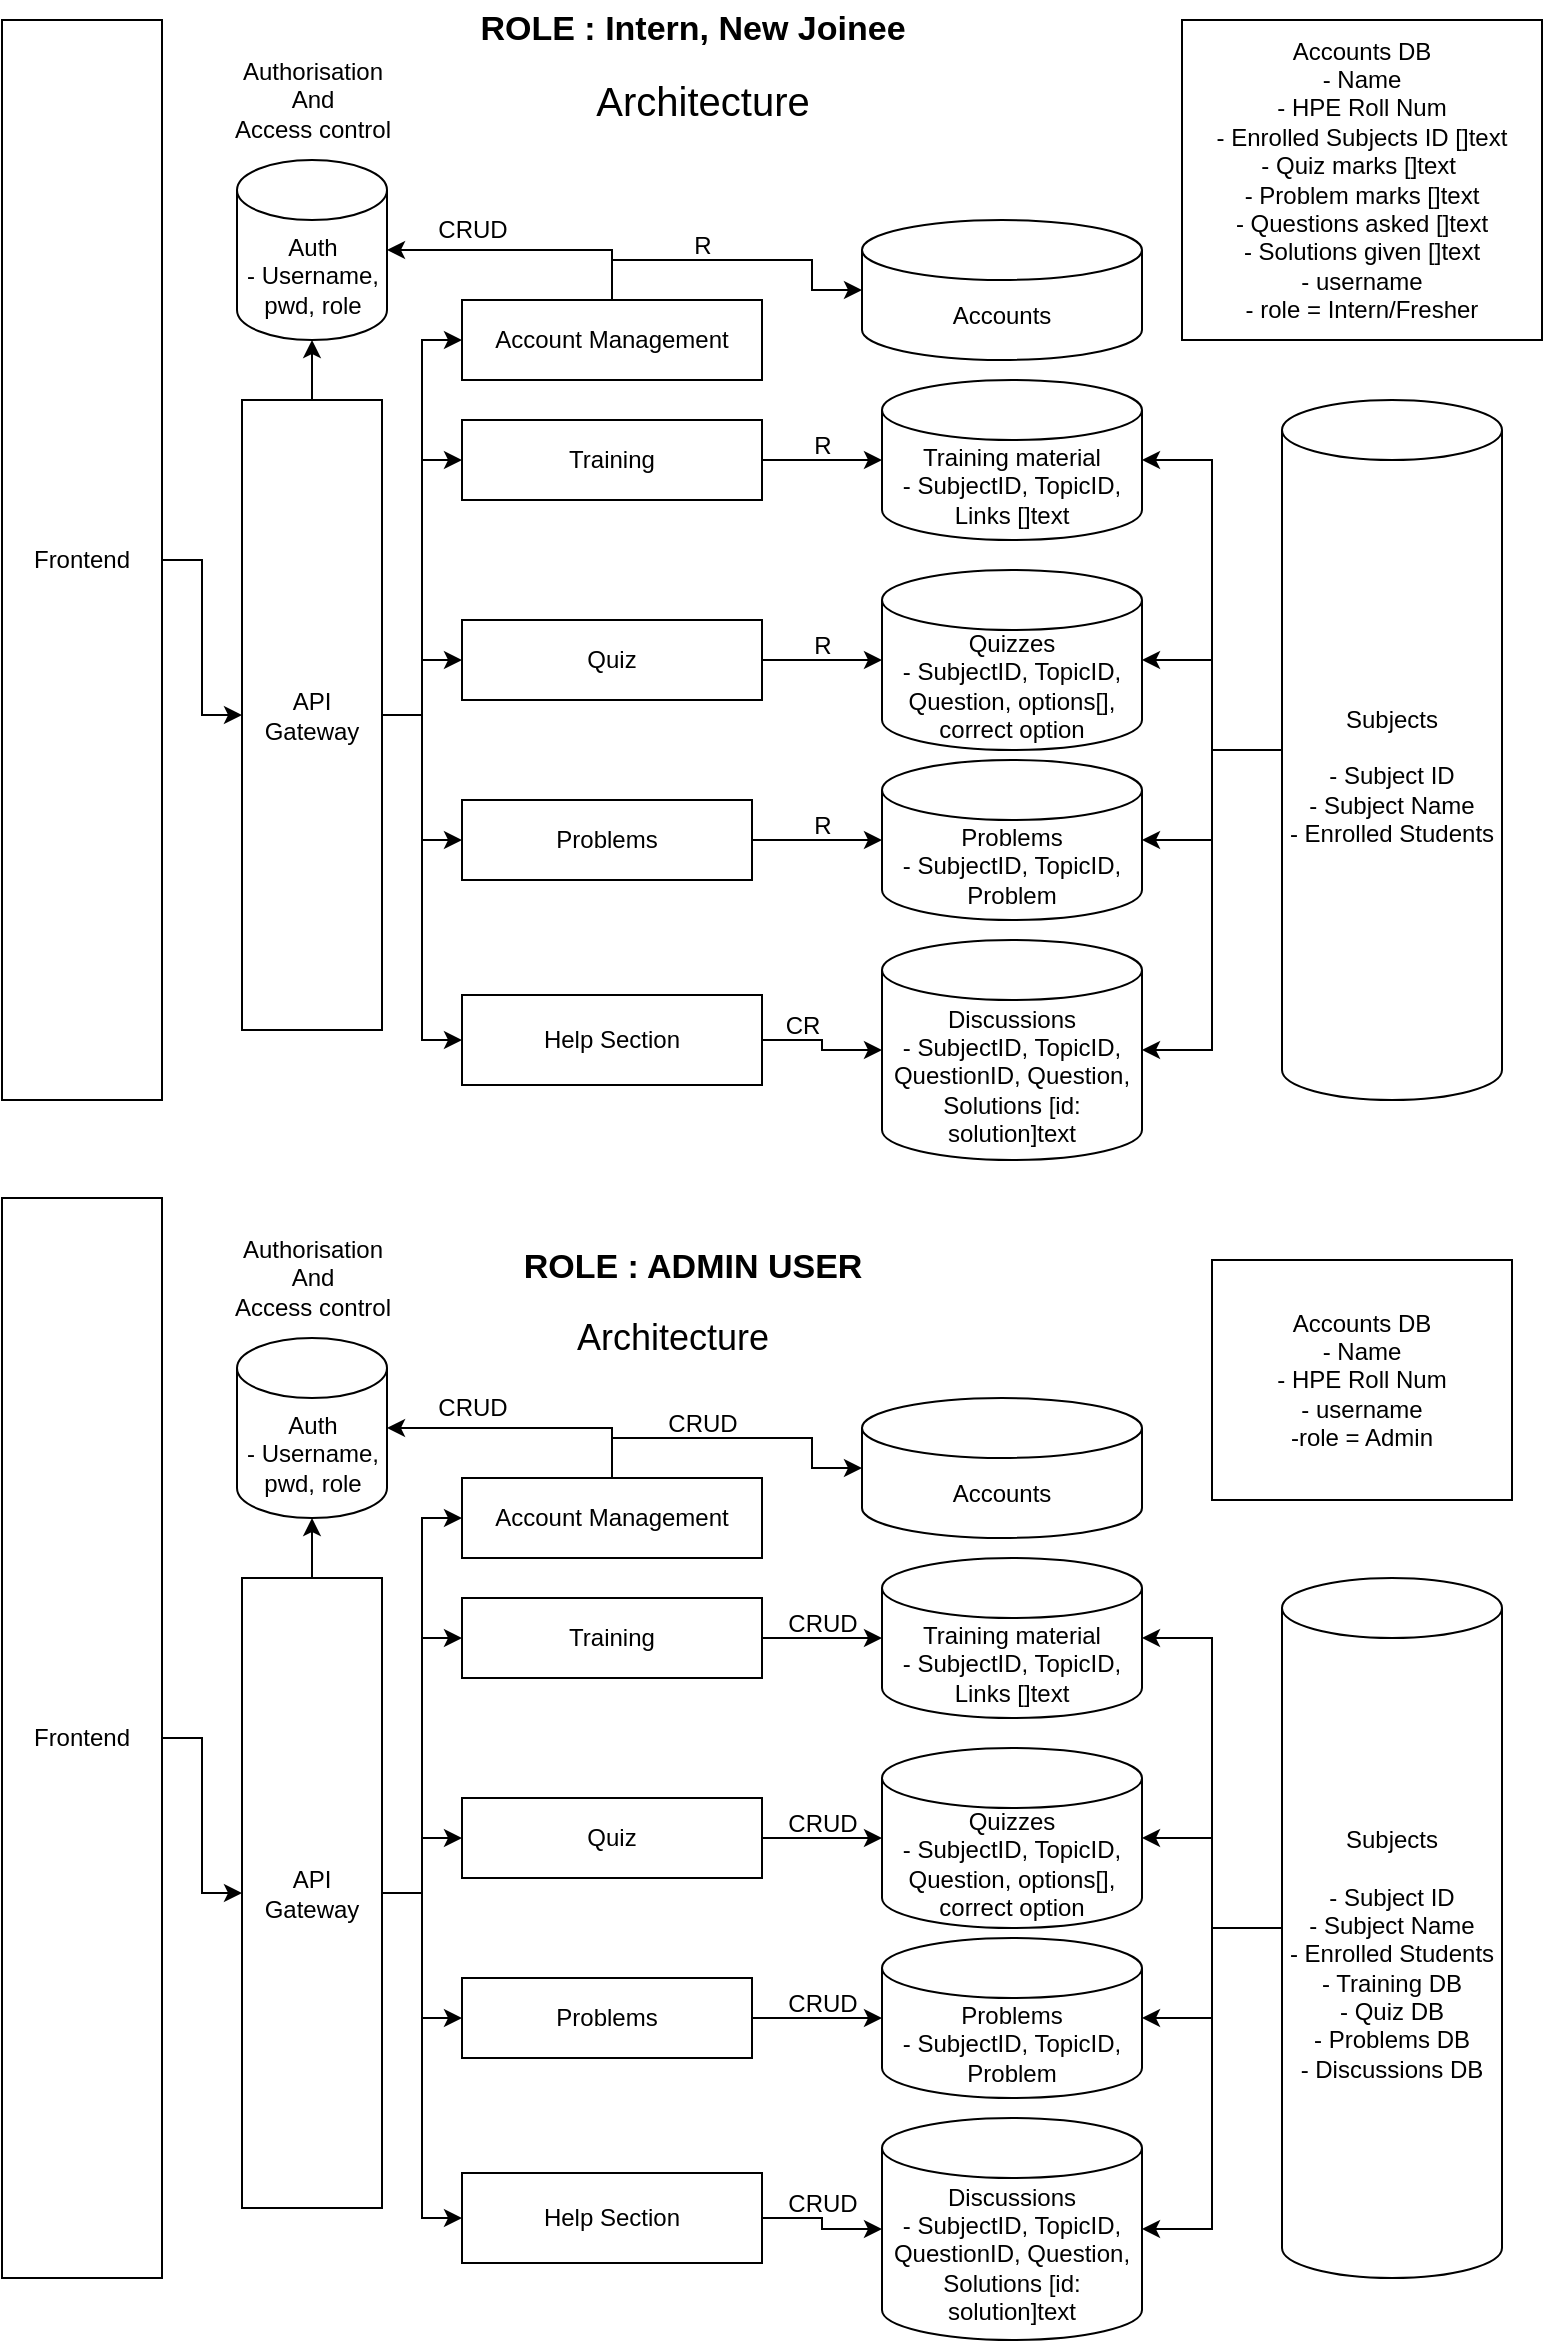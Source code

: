 <mxfile version="21.7.5" type="device" pages="5">
  <diagram name="Architecture" id="7H3xbc4HGaTJAkzIjteD">
    <mxGraphModel dx="1114" dy="708" grid="1" gridSize="10" guides="1" tooltips="1" connect="1" arrows="1" fold="1" page="1" pageScale="1" pageWidth="827" pageHeight="1169" math="0" shadow="0">
      <root>
        <mxCell id="0" />
        <mxCell id="1" parent="0" />
        <mxCell id="xrk26d0VaG-_C3U5m9UK-34" style="edgeStyle=orthogonalEdgeStyle;rounded=0;orthogonalLoop=1;jettySize=auto;html=1;entryX=0;entryY=0.5;entryDx=0;entryDy=0;" parent="1" source="xrk26d0VaG-_C3U5m9UK-1" target="xrk26d0VaG-_C3U5m9UK-2" edge="1">
          <mxGeometry relative="1" as="geometry" />
        </mxCell>
        <mxCell id="xrk26d0VaG-_C3U5m9UK-1" value="Frontend" style="rounded=0;whiteSpace=wrap;html=1;" parent="1" vertex="1">
          <mxGeometry x="60" y="20" width="80" height="540" as="geometry" />
        </mxCell>
        <mxCell id="xrk26d0VaG-_C3U5m9UK-4" value="" style="edgeStyle=orthogonalEdgeStyle;rounded=0;orthogonalLoop=1;jettySize=auto;html=1;" parent="1" source="xrk26d0VaG-_C3U5m9UK-2" target="xrk26d0VaG-_C3U5m9UK-3" edge="1">
          <mxGeometry relative="1" as="geometry" />
        </mxCell>
        <mxCell id="xrk26d0VaG-_C3U5m9UK-8" style="edgeStyle=orthogonalEdgeStyle;rounded=0;orthogonalLoop=1;jettySize=auto;html=1;entryX=0;entryY=0.5;entryDx=0;entryDy=0;" parent="1" source="xrk26d0VaG-_C3U5m9UK-2" target="xrk26d0VaG-_C3U5m9UK-7" edge="1">
          <mxGeometry relative="1" as="geometry" />
        </mxCell>
        <mxCell id="xrk26d0VaG-_C3U5m9UK-16" value="" style="edgeStyle=orthogonalEdgeStyle;rounded=0;orthogonalLoop=1;jettySize=auto;html=1;" parent="1" source="xrk26d0VaG-_C3U5m9UK-2" target="xrk26d0VaG-_C3U5m9UK-15" edge="1">
          <mxGeometry relative="1" as="geometry" />
        </mxCell>
        <mxCell id="xrk26d0VaG-_C3U5m9UK-17" style="edgeStyle=orthogonalEdgeStyle;rounded=0;orthogonalLoop=1;jettySize=auto;html=1;" parent="1" source="xrk26d0VaG-_C3U5m9UK-2" target="xrk26d0VaG-_C3U5m9UK-13" edge="1">
          <mxGeometry relative="1" as="geometry" />
        </mxCell>
        <mxCell id="xrk26d0VaG-_C3U5m9UK-18" style="edgeStyle=orthogonalEdgeStyle;rounded=0;orthogonalLoop=1;jettySize=auto;html=1;entryX=0;entryY=0.5;entryDx=0;entryDy=0;" parent="1" source="xrk26d0VaG-_C3U5m9UK-2" target="xrk26d0VaG-_C3U5m9UK-14" edge="1">
          <mxGeometry relative="1" as="geometry">
            <Array as="points">
              <mxPoint x="270" y="368" />
              <mxPoint x="270" y="430" />
            </Array>
          </mxGeometry>
        </mxCell>
        <mxCell id="xrk26d0VaG-_C3U5m9UK-19" style="edgeStyle=orthogonalEdgeStyle;rounded=0;orthogonalLoop=1;jettySize=auto;html=1;entryX=0;entryY=0.5;entryDx=0;entryDy=0;" parent="1" source="xrk26d0VaG-_C3U5m9UK-2" target="xrk26d0VaG-_C3U5m9UK-12" edge="1">
          <mxGeometry relative="1" as="geometry" />
        </mxCell>
        <mxCell id="xrk26d0VaG-_C3U5m9UK-2" value="API Gateway" style="rounded=0;whiteSpace=wrap;html=1;" parent="1" vertex="1">
          <mxGeometry x="180" y="210" width="70" height="315" as="geometry" />
        </mxCell>
        <mxCell id="xrk26d0VaG-_C3U5m9UK-3" value="Auth&lt;br&gt;- Username, pwd, role" style="shape=cylinder3;whiteSpace=wrap;html=1;boundedLbl=1;backgroundOutline=1;size=15;" parent="1" vertex="1">
          <mxGeometry x="177.5" y="90" width="75" height="90" as="geometry" />
        </mxCell>
        <mxCell id="xrk26d0VaG-_C3U5m9UK-5" value="Authorisation&lt;br&gt;And&lt;br&gt;Access control&lt;br&gt;" style="text;html=1;align=center;verticalAlign=middle;resizable=0;points=[];autosize=1;strokeColor=none;fillColor=none;" parent="1" vertex="1">
          <mxGeometry x="165" y="30" width="100" height="60" as="geometry" />
        </mxCell>
        <mxCell id="xrk26d0VaG-_C3U5m9UK-6" value="&lt;span style=&quot;font-size: 20px;&quot;&gt;Architecture&lt;/span&gt;" style="text;html=1;align=center;verticalAlign=middle;resizable=0;points=[];autosize=1;strokeColor=none;fillColor=none;" parent="1" vertex="1">
          <mxGeometry x="345" y="40" width="130" height="40" as="geometry" />
        </mxCell>
        <mxCell id="xrk26d0VaG-_C3U5m9UK-9" value="" style="edgeStyle=orthogonalEdgeStyle;rounded=0;orthogonalLoop=1;jettySize=auto;html=1;exitX=0.5;exitY=0;exitDx=0;exitDy=0;" parent="1" source="xrk26d0VaG-_C3U5m9UK-7" target="xrk26d0VaG-_C3U5m9UK-36" edge="1">
          <mxGeometry relative="1" as="geometry">
            <mxPoint x="365" y="170" as="sourcePoint" />
          </mxGeometry>
        </mxCell>
        <mxCell id="xrk26d0VaG-_C3U5m9UK-37" style="edgeStyle=orthogonalEdgeStyle;rounded=0;orthogonalLoop=1;jettySize=auto;html=1;entryX=1;entryY=0.5;entryDx=0;entryDy=0;entryPerimeter=0;" parent="1" target="xrk26d0VaG-_C3U5m9UK-3" edge="1">
          <mxGeometry relative="1" as="geometry">
            <mxPoint x="365" y="160" as="sourcePoint" />
            <Array as="points">
              <mxPoint x="365" y="135" />
            </Array>
          </mxGeometry>
        </mxCell>
        <mxCell id="xrk26d0VaG-_C3U5m9UK-7" value="Account Management" style="rounded=0;whiteSpace=wrap;html=1;" parent="1" vertex="1">
          <mxGeometry x="290" y="160" width="150" height="40" as="geometry" />
        </mxCell>
        <mxCell id="xrk26d0VaG-_C3U5m9UK-25" value="" style="edgeStyle=orthogonalEdgeStyle;rounded=0;orthogonalLoop=1;jettySize=auto;html=1;" parent="1" source="xrk26d0VaG-_C3U5m9UK-12" target="xrk26d0VaG-_C3U5m9UK-20" edge="1">
          <mxGeometry relative="1" as="geometry" />
        </mxCell>
        <mxCell id="xrk26d0VaG-_C3U5m9UK-12" value="Training" style="rounded=0;whiteSpace=wrap;html=1;" parent="1" vertex="1">
          <mxGeometry x="290" y="220" width="150" height="40" as="geometry" />
        </mxCell>
        <mxCell id="xrk26d0VaG-_C3U5m9UK-26" value="" style="edgeStyle=orthogonalEdgeStyle;rounded=0;orthogonalLoop=1;jettySize=auto;html=1;" parent="1" source="xrk26d0VaG-_C3U5m9UK-13" target="xrk26d0VaG-_C3U5m9UK-21" edge="1">
          <mxGeometry relative="1" as="geometry" />
        </mxCell>
        <mxCell id="xrk26d0VaG-_C3U5m9UK-13" value="Quiz" style="rounded=0;whiteSpace=wrap;html=1;" parent="1" vertex="1">
          <mxGeometry x="290" y="320" width="150" height="40" as="geometry" />
        </mxCell>
        <mxCell id="xrk26d0VaG-_C3U5m9UK-27" value="" style="edgeStyle=orthogonalEdgeStyle;rounded=0;orthogonalLoop=1;jettySize=auto;html=1;" parent="1" source="xrk26d0VaG-_C3U5m9UK-14" target="xrk26d0VaG-_C3U5m9UK-22" edge="1">
          <mxGeometry relative="1" as="geometry" />
        </mxCell>
        <mxCell id="xrk26d0VaG-_C3U5m9UK-14" value="Problems" style="rounded=0;whiteSpace=wrap;html=1;" parent="1" vertex="1">
          <mxGeometry x="290" y="410" width="145" height="40" as="geometry" />
        </mxCell>
        <mxCell id="xrk26d0VaG-_C3U5m9UK-28" value="" style="edgeStyle=orthogonalEdgeStyle;rounded=0;orthogonalLoop=1;jettySize=auto;html=1;" parent="1" source="xrk26d0VaG-_C3U5m9UK-15" target="xrk26d0VaG-_C3U5m9UK-23" edge="1">
          <mxGeometry relative="1" as="geometry" />
        </mxCell>
        <mxCell id="xrk26d0VaG-_C3U5m9UK-15" value="Help Section" style="rounded=0;whiteSpace=wrap;html=1;" parent="1" vertex="1">
          <mxGeometry x="290" y="507.5" width="150" height="45" as="geometry" />
        </mxCell>
        <mxCell id="xrk26d0VaG-_C3U5m9UK-20" value="Training material&lt;br&gt;- SubjectID, TopicID, Links []text" style="shape=cylinder3;whiteSpace=wrap;html=1;boundedLbl=1;backgroundOutline=1;size=15;" parent="1" vertex="1">
          <mxGeometry x="500" y="200" width="130" height="80" as="geometry" />
        </mxCell>
        <mxCell id="xrk26d0VaG-_C3U5m9UK-21" value="Quizzes&lt;br&gt;- SubjectID, TopicID, Question, options[], correct option" style="shape=cylinder3;whiteSpace=wrap;html=1;boundedLbl=1;backgroundOutline=1;size=15;" parent="1" vertex="1">
          <mxGeometry x="500" y="295" width="130" height="90" as="geometry" />
        </mxCell>
        <mxCell id="xrk26d0VaG-_C3U5m9UK-22" value="Problems&lt;br&gt;- SubjectID, TopicID, Problem" style="shape=cylinder3;whiteSpace=wrap;html=1;boundedLbl=1;backgroundOutline=1;size=15;" parent="1" vertex="1">
          <mxGeometry x="500" y="390" width="130" height="80" as="geometry" />
        </mxCell>
        <mxCell id="xrk26d0VaG-_C3U5m9UK-23" value="Discussions&lt;br&gt;- SubjectID, TopicID, QuestionID, Question, Solutions [id: solution]text" style="shape=cylinder3;whiteSpace=wrap;html=1;boundedLbl=1;backgroundOutline=1;size=15;" parent="1" vertex="1">
          <mxGeometry x="500" y="480" width="130" height="110" as="geometry" />
        </mxCell>
        <mxCell id="xrk26d0VaG-_C3U5m9UK-30" value="" style="edgeStyle=orthogonalEdgeStyle;rounded=0;orthogonalLoop=1;jettySize=auto;html=1;" parent="1" source="xrk26d0VaG-_C3U5m9UK-24" target="xrk26d0VaG-_C3U5m9UK-22" edge="1">
          <mxGeometry relative="1" as="geometry" />
        </mxCell>
        <mxCell id="xrk26d0VaG-_C3U5m9UK-31" style="edgeStyle=orthogonalEdgeStyle;rounded=0;orthogonalLoop=1;jettySize=auto;html=1;" parent="1" source="xrk26d0VaG-_C3U5m9UK-24" target="xrk26d0VaG-_C3U5m9UK-21" edge="1">
          <mxGeometry relative="1" as="geometry" />
        </mxCell>
        <mxCell id="xrk26d0VaG-_C3U5m9UK-32" style="edgeStyle=orthogonalEdgeStyle;rounded=0;orthogonalLoop=1;jettySize=auto;html=1;entryX=1;entryY=0.5;entryDx=0;entryDy=0;entryPerimeter=0;" parent="1" source="xrk26d0VaG-_C3U5m9UK-24" target="xrk26d0VaG-_C3U5m9UK-20" edge="1">
          <mxGeometry relative="1" as="geometry" />
        </mxCell>
        <mxCell id="xrk26d0VaG-_C3U5m9UK-33" style="edgeStyle=orthogonalEdgeStyle;rounded=0;orthogonalLoop=1;jettySize=auto;html=1;" parent="1" source="xrk26d0VaG-_C3U5m9UK-24" target="xrk26d0VaG-_C3U5m9UK-23" edge="1">
          <mxGeometry relative="1" as="geometry" />
        </mxCell>
        <mxCell id="xrk26d0VaG-_C3U5m9UK-24" value="Subjects&lt;br&gt;&lt;br&gt;- Subject ID&lt;br&gt;- Subject Name&lt;br&gt;- Enrolled Students" style="shape=cylinder3;whiteSpace=wrap;html=1;boundedLbl=1;backgroundOutline=1;size=15;" parent="1" vertex="1">
          <mxGeometry x="700" y="210" width="110" height="350" as="geometry" />
        </mxCell>
        <mxCell id="xrk26d0VaG-_C3U5m9UK-35" value="Accounts DB&lt;br&gt;- Name&lt;br&gt;- HPE Roll Num&lt;br&gt;- Enrolled Subjects ID []text&lt;br&gt;- Quiz marks []text&amp;nbsp;&lt;br&gt;- Problem marks []text&lt;br&gt;- Questions asked []text&lt;br&gt;- Solutions given []text&lt;br&gt;-&amp;nbsp;username&lt;br&gt;- role = Intern/Fresher" style="rounded=0;whiteSpace=wrap;html=1;" parent="1" vertex="1">
          <mxGeometry x="650" y="20" width="180" height="160" as="geometry" />
        </mxCell>
        <mxCell id="xrk26d0VaG-_C3U5m9UK-36" value="Accounts" style="shape=cylinder3;whiteSpace=wrap;html=1;boundedLbl=1;backgroundOutline=1;size=15;" parent="1" vertex="1">
          <mxGeometry x="490" y="120" width="140" height="70" as="geometry" />
        </mxCell>
        <mxCell id="xrk26d0VaG-_C3U5m9UK-38" value="CRUD" style="text;html=1;align=center;verticalAlign=middle;resizable=0;points=[];autosize=1;strokeColor=none;fillColor=none;" parent="1" vertex="1">
          <mxGeometry x="265" y="110" width="60" height="30" as="geometry" />
        </mxCell>
        <mxCell id="xrk26d0VaG-_C3U5m9UK-39" value="R" style="text;html=1;align=center;verticalAlign=middle;resizable=0;points=[];autosize=1;strokeColor=none;fillColor=none;" parent="1" vertex="1">
          <mxGeometry x="395" y="118" width="30" height="30" as="geometry" />
        </mxCell>
        <mxCell id="xrk26d0VaG-_C3U5m9UK-40" value="R" style="text;html=1;align=center;verticalAlign=middle;resizable=0;points=[];autosize=1;strokeColor=none;fillColor=none;" parent="1" vertex="1">
          <mxGeometry x="455" y="218" width="30" height="30" as="geometry" />
        </mxCell>
        <mxCell id="xrk26d0VaG-_C3U5m9UK-41" value="R" style="text;html=1;align=center;verticalAlign=middle;resizable=0;points=[];autosize=1;strokeColor=none;fillColor=none;" parent="1" vertex="1">
          <mxGeometry x="455" y="318" width="30" height="30" as="geometry" />
        </mxCell>
        <mxCell id="xrk26d0VaG-_C3U5m9UK-42" value="R" style="text;html=1;align=center;verticalAlign=middle;resizable=0;points=[];autosize=1;strokeColor=none;fillColor=none;" parent="1" vertex="1">
          <mxGeometry x="455" y="408" width="30" height="30" as="geometry" />
        </mxCell>
        <mxCell id="xrk26d0VaG-_C3U5m9UK-43" value="CR" style="text;html=1;align=center;verticalAlign=middle;resizable=0;points=[];autosize=1;strokeColor=none;fillColor=none;" parent="1" vertex="1">
          <mxGeometry x="440" y="507.5" width="40" height="30" as="geometry" />
        </mxCell>
        <mxCell id="xrk26d0VaG-_C3U5m9UK-164" style="edgeStyle=orthogonalEdgeStyle;rounded=0;orthogonalLoop=1;jettySize=auto;html=1;entryX=0;entryY=0.5;entryDx=0;entryDy=0;" parent="1" source="xrk26d0VaG-_C3U5m9UK-165" target="xrk26d0VaG-_C3U5m9UK-172" edge="1">
          <mxGeometry relative="1" as="geometry" />
        </mxCell>
        <mxCell id="xrk26d0VaG-_C3U5m9UK-165" value="Frontend" style="rounded=0;whiteSpace=wrap;html=1;" parent="1" vertex="1">
          <mxGeometry x="60" y="609" width="80" height="540" as="geometry" />
        </mxCell>
        <mxCell id="xrk26d0VaG-_C3U5m9UK-166" value="" style="edgeStyle=orthogonalEdgeStyle;rounded=0;orthogonalLoop=1;jettySize=auto;html=1;" parent="1" source="xrk26d0VaG-_C3U5m9UK-172" target="xrk26d0VaG-_C3U5m9UK-173" edge="1">
          <mxGeometry relative="1" as="geometry" />
        </mxCell>
        <mxCell id="xrk26d0VaG-_C3U5m9UK-167" style="edgeStyle=orthogonalEdgeStyle;rounded=0;orthogonalLoop=1;jettySize=auto;html=1;entryX=0;entryY=0.5;entryDx=0;entryDy=0;" parent="1" source="xrk26d0VaG-_C3U5m9UK-172" target="xrk26d0VaG-_C3U5m9UK-178" edge="1">
          <mxGeometry relative="1" as="geometry" />
        </mxCell>
        <mxCell id="xrk26d0VaG-_C3U5m9UK-168" value="" style="edgeStyle=orthogonalEdgeStyle;rounded=0;orthogonalLoop=1;jettySize=auto;html=1;" parent="1" source="xrk26d0VaG-_C3U5m9UK-172" target="xrk26d0VaG-_C3U5m9UK-186" edge="1">
          <mxGeometry relative="1" as="geometry" />
        </mxCell>
        <mxCell id="xrk26d0VaG-_C3U5m9UK-169" style="edgeStyle=orthogonalEdgeStyle;rounded=0;orthogonalLoop=1;jettySize=auto;html=1;" parent="1" source="xrk26d0VaG-_C3U5m9UK-172" target="xrk26d0VaG-_C3U5m9UK-182" edge="1">
          <mxGeometry relative="1" as="geometry" />
        </mxCell>
        <mxCell id="xrk26d0VaG-_C3U5m9UK-170" style="edgeStyle=orthogonalEdgeStyle;rounded=0;orthogonalLoop=1;jettySize=auto;html=1;entryX=0;entryY=0.5;entryDx=0;entryDy=0;" parent="1" source="xrk26d0VaG-_C3U5m9UK-172" target="xrk26d0VaG-_C3U5m9UK-184" edge="1">
          <mxGeometry relative="1" as="geometry">
            <Array as="points">
              <mxPoint x="270" y="957" />
              <mxPoint x="270" y="1019" />
            </Array>
          </mxGeometry>
        </mxCell>
        <mxCell id="xrk26d0VaG-_C3U5m9UK-171" style="edgeStyle=orthogonalEdgeStyle;rounded=0;orthogonalLoop=1;jettySize=auto;html=1;entryX=0;entryY=0.5;entryDx=0;entryDy=0;" parent="1" source="xrk26d0VaG-_C3U5m9UK-172" target="xrk26d0VaG-_C3U5m9UK-180" edge="1">
          <mxGeometry relative="1" as="geometry" />
        </mxCell>
        <mxCell id="xrk26d0VaG-_C3U5m9UK-172" value="API Gateway" style="rounded=0;whiteSpace=wrap;html=1;" parent="1" vertex="1">
          <mxGeometry x="180" y="799" width="70" height="315" as="geometry" />
        </mxCell>
        <mxCell id="xrk26d0VaG-_C3U5m9UK-173" value="Auth&lt;br&gt;- Username, pwd, role" style="shape=cylinder3;whiteSpace=wrap;html=1;boundedLbl=1;backgroundOutline=1;size=15;" parent="1" vertex="1">
          <mxGeometry x="177.5" y="679" width="75" height="90" as="geometry" />
        </mxCell>
        <mxCell id="xrk26d0VaG-_C3U5m9UK-174" value="Authorisation&lt;br&gt;And&lt;br&gt;Access control&lt;br&gt;" style="text;html=1;align=center;verticalAlign=middle;resizable=0;points=[];autosize=1;strokeColor=none;fillColor=none;" parent="1" vertex="1">
          <mxGeometry x="165" y="619" width="100" height="60" as="geometry" />
        </mxCell>
        <mxCell id="xrk26d0VaG-_C3U5m9UK-175" value="&lt;font style=&quot;font-size: 18px;&quot;&gt;Architecture&lt;/font&gt;" style="text;html=1;align=center;verticalAlign=middle;resizable=0;points=[];autosize=1;strokeColor=none;fillColor=none;" parent="1" vertex="1">
          <mxGeometry x="335" y="659" width="120" height="40" as="geometry" />
        </mxCell>
        <mxCell id="xrk26d0VaG-_C3U5m9UK-176" value="" style="edgeStyle=orthogonalEdgeStyle;rounded=0;orthogonalLoop=1;jettySize=auto;html=1;exitX=0.5;exitY=0;exitDx=0;exitDy=0;" parent="1" source="xrk26d0VaG-_C3U5m9UK-178" target="xrk26d0VaG-_C3U5m9UK-197" edge="1">
          <mxGeometry relative="1" as="geometry">
            <mxPoint x="365" y="759" as="sourcePoint" />
          </mxGeometry>
        </mxCell>
        <mxCell id="xrk26d0VaG-_C3U5m9UK-177" style="edgeStyle=orthogonalEdgeStyle;rounded=0;orthogonalLoop=1;jettySize=auto;html=1;entryX=1;entryY=0.5;entryDx=0;entryDy=0;entryPerimeter=0;" parent="1" target="xrk26d0VaG-_C3U5m9UK-173" edge="1">
          <mxGeometry relative="1" as="geometry">
            <mxPoint x="365" y="749" as="sourcePoint" />
            <Array as="points">
              <mxPoint x="365" y="724" />
            </Array>
          </mxGeometry>
        </mxCell>
        <mxCell id="xrk26d0VaG-_C3U5m9UK-178" value="Account Management" style="rounded=0;whiteSpace=wrap;html=1;" parent="1" vertex="1">
          <mxGeometry x="290" y="749" width="150" height="40" as="geometry" />
        </mxCell>
        <mxCell id="xrk26d0VaG-_C3U5m9UK-179" value="" style="edgeStyle=orthogonalEdgeStyle;rounded=0;orthogonalLoop=1;jettySize=auto;html=1;" parent="1" source="xrk26d0VaG-_C3U5m9UK-180" target="xrk26d0VaG-_C3U5m9UK-187" edge="1">
          <mxGeometry relative="1" as="geometry" />
        </mxCell>
        <mxCell id="xrk26d0VaG-_C3U5m9UK-180" value="Training" style="rounded=0;whiteSpace=wrap;html=1;" parent="1" vertex="1">
          <mxGeometry x="290" y="809" width="150" height="40" as="geometry" />
        </mxCell>
        <mxCell id="xrk26d0VaG-_C3U5m9UK-181" value="" style="edgeStyle=orthogonalEdgeStyle;rounded=0;orthogonalLoop=1;jettySize=auto;html=1;" parent="1" source="xrk26d0VaG-_C3U5m9UK-182" target="xrk26d0VaG-_C3U5m9UK-188" edge="1">
          <mxGeometry relative="1" as="geometry" />
        </mxCell>
        <mxCell id="xrk26d0VaG-_C3U5m9UK-182" value="Quiz" style="rounded=0;whiteSpace=wrap;html=1;" parent="1" vertex="1">
          <mxGeometry x="290" y="909" width="150" height="40" as="geometry" />
        </mxCell>
        <mxCell id="xrk26d0VaG-_C3U5m9UK-183" value="" style="edgeStyle=orthogonalEdgeStyle;rounded=0;orthogonalLoop=1;jettySize=auto;html=1;" parent="1" source="xrk26d0VaG-_C3U5m9UK-184" target="xrk26d0VaG-_C3U5m9UK-189" edge="1">
          <mxGeometry relative="1" as="geometry" />
        </mxCell>
        <mxCell id="xrk26d0VaG-_C3U5m9UK-184" value="Problems" style="rounded=0;whiteSpace=wrap;html=1;" parent="1" vertex="1">
          <mxGeometry x="290" y="999" width="145" height="40" as="geometry" />
        </mxCell>
        <mxCell id="xrk26d0VaG-_C3U5m9UK-185" value="" style="edgeStyle=orthogonalEdgeStyle;rounded=0;orthogonalLoop=1;jettySize=auto;html=1;" parent="1" source="xrk26d0VaG-_C3U5m9UK-186" target="xrk26d0VaG-_C3U5m9UK-190" edge="1">
          <mxGeometry relative="1" as="geometry" />
        </mxCell>
        <mxCell id="xrk26d0VaG-_C3U5m9UK-186" value="Help Section" style="rounded=0;whiteSpace=wrap;html=1;" parent="1" vertex="1">
          <mxGeometry x="290" y="1096.5" width="150" height="45" as="geometry" />
        </mxCell>
        <mxCell id="xrk26d0VaG-_C3U5m9UK-187" value="Training material&lt;br&gt;- SubjectID, TopicID, Links []text" style="shape=cylinder3;whiteSpace=wrap;html=1;boundedLbl=1;backgroundOutline=1;size=15;" parent="1" vertex="1">
          <mxGeometry x="500" y="789" width="130" height="80" as="geometry" />
        </mxCell>
        <mxCell id="xrk26d0VaG-_C3U5m9UK-188" value="Quizzes&lt;br&gt;- SubjectID, TopicID, Question, options[], correct option" style="shape=cylinder3;whiteSpace=wrap;html=1;boundedLbl=1;backgroundOutline=1;size=15;" parent="1" vertex="1">
          <mxGeometry x="500" y="884" width="130" height="90" as="geometry" />
        </mxCell>
        <mxCell id="xrk26d0VaG-_C3U5m9UK-189" value="Problems&lt;br&gt;- SubjectID, TopicID, Problem" style="shape=cylinder3;whiteSpace=wrap;html=1;boundedLbl=1;backgroundOutline=1;size=15;" parent="1" vertex="1">
          <mxGeometry x="500" y="979" width="130" height="80" as="geometry" />
        </mxCell>
        <mxCell id="xrk26d0VaG-_C3U5m9UK-190" value="Discussions&lt;br style=&quot;border-color: var(--border-color);&quot;&gt;- SubjectID, TopicID, QuestionID, Question, Solutions [id: solution]text" style="shape=cylinder3;whiteSpace=wrap;html=1;boundedLbl=1;backgroundOutline=1;size=15;" parent="1" vertex="1">
          <mxGeometry x="500" y="1069" width="130" height="111" as="geometry" />
        </mxCell>
        <mxCell id="xrk26d0VaG-_C3U5m9UK-191" value="" style="edgeStyle=orthogonalEdgeStyle;rounded=0;orthogonalLoop=1;jettySize=auto;html=1;" parent="1" source="xrk26d0VaG-_C3U5m9UK-195" target="xrk26d0VaG-_C3U5m9UK-189" edge="1">
          <mxGeometry relative="1" as="geometry" />
        </mxCell>
        <mxCell id="xrk26d0VaG-_C3U5m9UK-192" style="edgeStyle=orthogonalEdgeStyle;rounded=0;orthogonalLoop=1;jettySize=auto;html=1;" parent="1" source="xrk26d0VaG-_C3U5m9UK-195" target="xrk26d0VaG-_C3U5m9UK-188" edge="1">
          <mxGeometry relative="1" as="geometry" />
        </mxCell>
        <mxCell id="xrk26d0VaG-_C3U5m9UK-193" style="edgeStyle=orthogonalEdgeStyle;rounded=0;orthogonalLoop=1;jettySize=auto;html=1;entryX=1;entryY=0.5;entryDx=0;entryDy=0;entryPerimeter=0;" parent="1" source="xrk26d0VaG-_C3U5m9UK-195" target="xrk26d0VaG-_C3U5m9UK-187" edge="1">
          <mxGeometry relative="1" as="geometry" />
        </mxCell>
        <mxCell id="xrk26d0VaG-_C3U5m9UK-194" style="edgeStyle=orthogonalEdgeStyle;rounded=0;orthogonalLoop=1;jettySize=auto;html=1;" parent="1" source="xrk26d0VaG-_C3U5m9UK-195" target="xrk26d0VaG-_C3U5m9UK-190" edge="1">
          <mxGeometry relative="1" as="geometry" />
        </mxCell>
        <mxCell id="xrk26d0VaG-_C3U5m9UK-195" value="Subjects&lt;br&gt;&lt;br&gt;- Subject ID&lt;br&gt;- Subject Name&lt;br&gt;- Enrolled Students&lt;br&gt;- Training DB&lt;br&gt;- Quiz DB&lt;br&gt;- Problems DB&lt;br&gt;- Discussions DB&lt;br&gt;" style="shape=cylinder3;whiteSpace=wrap;html=1;boundedLbl=1;backgroundOutline=1;size=15;" parent="1" vertex="1">
          <mxGeometry x="700" y="799" width="110" height="350" as="geometry" />
        </mxCell>
        <mxCell id="xrk26d0VaG-_C3U5m9UK-196" value="Accounts DB&lt;br&gt;- Name&lt;br&gt;- HPE Roll Num&lt;br&gt;- username&lt;br&gt;-role = Admin" style="rounded=0;whiteSpace=wrap;html=1;" parent="1" vertex="1">
          <mxGeometry x="665" y="640" width="150" height="120" as="geometry" />
        </mxCell>
        <mxCell id="xrk26d0VaG-_C3U5m9UK-197" value="Accounts" style="shape=cylinder3;whiteSpace=wrap;html=1;boundedLbl=1;backgroundOutline=1;size=15;" parent="1" vertex="1">
          <mxGeometry x="490" y="709" width="140" height="70" as="geometry" />
        </mxCell>
        <mxCell id="xrk26d0VaG-_C3U5m9UK-198" value="CRUD" style="text;html=1;align=center;verticalAlign=middle;resizable=0;points=[];autosize=1;strokeColor=none;fillColor=none;" parent="1" vertex="1">
          <mxGeometry x="265" y="699" width="60" height="30" as="geometry" />
        </mxCell>
        <mxCell id="xrk26d0VaG-_C3U5m9UK-199" value="CRUD" style="text;html=1;align=center;verticalAlign=middle;resizable=0;points=[];autosize=1;strokeColor=none;fillColor=none;" parent="1" vertex="1">
          <mxGeometry x="380" y="707" width="60" height="30" as="geometry" />
        </mxCell>
        <mxCell id="xrk26d0VaG-_C3U5m9UK-200" value="CRUD" style="text;html=1;align=center;verticalAlign=middle;resizable=0;points=[];autosize=1;strokeColor=none;fillColor=none;" parent="1" vertex="1">
          <mxGeometry x="440" y="807" width="60" height="30" as="geometry" />
        </mxCell>
        <mxCell id="xrk26d0VaG-_C3U5m9UK-201" value="CRUD" style="text;html=1;align=center;verticalAlign=middle;resizable=0;points=[];autosize=1;strokeColor=none;fillColor=none;" parent="1" vertex="1">
          <mxGeometry x="440" y="907" width="60" height="30" as="geometry" />
        </mxCell>
        <mxCell id="xrk26d0VaG-_C3U5m9UK-202" value="CRUD" style="text;html=1;align=center;verticalAlign=middle;resizable=0;points=[];autosize=1;strokeColor=none;fillColor=none;" parent="1" vertex="1">
          <mxGeometry x="440" y="997" width="60" height="30" as="geometry" />
        </mxCell>
        <mxCell id="xrk26d0VaG-_C3U5m9UK-203" value="CRUD" style="text;html=1;align=center;verticalAlign=middle;resizable=0;points=[];autosize=1;strokeColor=none;fillColor=none;" parent="1" vertex="1">
          <mxGeometry x="440" y="1096.5" width="60" height="30" as="geometry" />
        </mxCell>
        <mxCell id="xrk26d0VaG-_C3U5m9UK-205" value="&lt;font size=&quot;1&quot; style=&quot;&quot;&gt;&lt;b style=&quot;font-size: 17px;&quot;&gt;ROLE : ADMIN USER&lt;/b&gt;&lt;/font&gt;" style="text;html=1;align=center;verticalAlign=middle;resizable=0;points=[];autosize=1;strokeColor=none;fillColor=none;" parent="1" vertex="1">
          <mxGeometry x="310" y="629" width="190" height="30" as="geometry" />
        </mxCell>
        <mxCell id="xrk26d0VaG-_C3U5m9UK-206" value="&lt;font size=&quot;1&quot; style=&quot;&quot;&gt;&lt;b style=&quot;font-size: 17px;&quot;&gt;ROLE : Intern, New Joinee&lt;/b&gt;&lt;/font&gt;" style="text;html=1;align=center;verticalAlign=middle;resizable=0;points=[];autosize=1;strokeColor=none;fillColor=none;" parent="1" vertex="1">
          <mxGeometry x="285" y="10" width="240" height="30" as="geometry" />
        </mxCell>
      </root>
    </mxGraphModel>
  </diagram>
  <diagram id="H0vNO0Xm1MFfw7nKF-4G" name="Features- ADMIN">
    <mxGraphModel dx="1794" dy="682" grid="1" gridSize="10" guides="1" tooltips="1" connect="1" arrows="1" fold="1" page="1" pageScale="1" pageWidth="827" pageHeight="1169" math="0" shadow="0">
      <root>
        <mxCell id="0" />
        <mxCell id="1" parent="0" />
        <mxCell id="s9W0gLEdHIQ2nLfZW6rl-1" value="&lt;font style=&quot;font-size: 21px;&quot;&gt;Features&lt;/font&gt;" style="text;html=1;align=center;verticalAlign=middle;resizable=0;points=[];autosize=1;strokeColor=none;fillColor=none;" vertex="1" parent="1">
          <mxGeometry x="10" y="10" width="110" height="40" as="geometry" />
        </mxCell>
        <mxCell id="4vmVOD2OJyT3nnwBXF1p-8" value="" style="edgeStyle=orthogonalEdgeStyle;rounded=0;orthogonalLoop=1;jettySize=auto;html=1;" edge="1" parent="1" source="4vmVOD2OJyT3nnwBXF1p-1" target="4vmVOD2OJyT3nnwBXF1p-7">
          <mxGeometry relative="1" as="geometry" />
        </mxCell>
        <mxCell id="4vmVOD2OJyT3nnwBXF1p-1" value="Account Management" style="rounded=0;whiteSpace=wrap;html=1;" vertex="1" parent="1">
          <mxGeometry x="50" y="80" width="150" height="40" as="geometry" />
        </mxCell>
        <mxCell id="4vmVOD2OJyT3nnwBXF1p-11" value="" style="edgeStyle=orthogonalEdgeStyle;rounded=0;orthogonalLoop=1;jettySize=auto;html=1;entryX=0;entryY=0.5;entryDx=0;entryDy=0;" edge="1" parent="1" source="4vmVOD2OJyT3nnwBXF1p-2" target="4vmVOD2OJyT3nnwBXF1p-17">
          <mxGeometry relative="1" as="geometry">
            <mxPoint x="281.0" y="310" as="targetPoint" />
          </mxGeometry>
        </mxCell>
        <mxCell id="4vmVOD2OJyT3nnwBXF1p-2" value="Training" style="rounded=0;whiteSpace=wrap;html=1;" vertex="1" parent="1">
          <mxGeometry x="50" y="290" width="150" height="40" as="geometry" />
        </mxCell>
        <mxCell id="4vmVOD2OJyT3nnwBXF1p-20" style="edgeStyle=orthogonalEdgeStyle;rounded=0;orthogonalLoop=1;jettySize=auto;html=1;entryX=0;entryY=0.5;entryDx=0;entryDy=0;" edge="1" parent="1" source="4vmVOD2OJyT3nnwBXF1p-3" target="4vmVOD2OJyT3nnwBXF1p-19">
          <mxGeometry relative="1" as="geometry" />
        </mxCell>
        <mxCell id="4vmVOD2OJyT3nnwBXF1p-3" value="Quiz" style="rounded=0;whiteSpace=wrap;html=1;" vertex="1" parent="1">
          <mxGeometry x="50" y="370" width="150" height="40" as="geometry" />
        </mxCell>
        <mxCell id="D_ILknujbDT6nIb29Yg6-2" value="" style="edgeStyle=orthogonalEdgeStyle;rounded=0;orthogonalLoop=1;jettySize=auto;html=1;" edge="1" parent="1" source="4vmVOD2OJyT3nnwBXF1p-4" target="D_ILknujbDT6nIb29Yg6-1">
          <mxGeometry relative="1" as="geometry" />
        </mxCell>
        <mxCell id="4vmVOD2OJyT3nnwBXF1p-4" value="Problems" style="rounded=0;whiteSpace=wrap;html=1;" vertex="1" parent="1">
          <mxGeometry x="50" y="460" width="145" height="40" as="geometry" />
        </mxCell>
        <mxCell id="4vmVOD2OJyT3nnwBXF1p-7" value="- Read all account details&lt;br&gt;- Create and delete Accounts&lt;br&gt;- Authorise accounts?" style="whiteSpace=wrap;html=1;rounded=0;" vertex="1" parent="1">
          <mxGeometry x="281" y="70" width="260" height="60" as="geometry" />
        </mxCell>
        <mxCell id="4vmVOD2OJyT3nnwBXF1p-16" value="" style="edgeStyle=orthogonalEdgeStyle;rounded=0;orthogonalLoop=1;jettySize=auto;html=1;entryX=0;entryY=0.5;entryDx=0;entryDy=0;" edge="1" parent="1" source="4vmVOD2OJyT3nnwBXF1p-14" target="4vmVOD2OJyT3nnwBXF1p-18">
          <mxGeometry relative="1" as="geometry">
            <mxPoint x="295" y="210" as="targetPoint" />
          </mxGeometry>
        </mxCell>
        <mxCell id="4vmVOD2OJyT3nnwBXF1p-14" value="Subject" style="rounded=0;whiteSpace=wrap;html=1;" vertex="1" parent="1">
          <mxGeometry x="50" y="190" width="150" height="40" as="geometry" />
        </mxCell>
        <mxCell id="4vmVOD2OJyT3nnwBXF1p-17" value="- CRUD Training data" style="whiteSpace=wrap;html=1;rounded=0;" vertex="1" parent="1">
          <mxGeometry x="281" y="280" width="260" height="60" as="geometry" />
        </mxCell>
        <mxCell id="4vmVOD2OJyT3nnwBXF1p-18" value="- CRUD Subjects" style="whiteSpace=wrap;html=1;rounded=0;" vertex="1" parent="1">
          <mxGeometry x="281" y="180" width="260" height="60" as="geometry" />
        </mxCell>
        <mxCell id="4vmVOD2OJyT3nnwBXF1p-19" value="- CRUD Quizzes&lt;br&gt;- Get All results" style="whiteSpace=wrap;html=1;rounded=0;" vertex="1" parent="1">
          <mxGeometry x="281" y="360" width="260" height="60" as="geometry" />
        </mxCell>
        <mxCell id="D_ILknujbDT6nIb29Yg6-1" value="- CRUD Problems&lt;br&gt;- Set time limit&lt;br&gt;- Get All submissions" style="whiteSpace=wrap;html=1;rounded=0;" vertex="1" parent="1">
          <mxGeometry x="281" y="450" width="260" height="60" as="geometry" />
        </mxCell>
        <mxCell id="HmdMVIxGu04rwLsRluB8-1" value="&lt;font style=&quot;font-size: 19px;&quot;&gt;/admin/&lt;/font&gt;" style="text;html=1;align=center;verticalAlign=middle;resizable=0;points=[];autosize=1;strokeColor=none;fillColor=none;" vertex="1" parent="1">
          <mxGeometry x="-5" y="40" width="90" height="40" as="geometry" />
        </mxCell>
      </root>
    </mxGraphModel>
  </diagram>
  <diagram id="IOHzV703ldl4xK2_hiyz" name="Technology">
    <mxGraphModel dx="1114" dy="708" grid="1" gridSize="10" guides="1" tooltips="1" connect="1" arrows="1" fold="1" page="1" pageScale="1" pageWidth="827" pageHeight="1169" math="0" shadow="0">
      <root>
        <mxCell id="0" />
        <mxCell id="1" parent="0" />
        <mxCell id="WVCNOjOqx1RCrLRBp1Xm-1" value="&lt;font style=&quot;font-size: 19px;&quot;&gt;Technology used&lt;/font&gt;" style="text;html=1;align=center;verticalAlign=middle;resizable=0;points=[];autosize=1;strokeColor=none;fillColor=none;" parent="1" vertex="1">
          <mxGeometry x="20" y="10" width="170" height="40" as="geometry" />
        </mxCell>
        <mxCell id="WVCNOjOqx1RCrLRBp1Xm-2" value="Frontend" style="rounded=0;whiteSpace=wrap;html=1;" parent="1" vertex="1">
          <mxGeometry x="40" y="60" width="120" height="30" as="geometry" />
        </mxCell>
        <mxCell id="WVCNOjOqx1RCrLRBp1Xm-3" value="Backend" style="rounded=0;whiteSpace=wrap;html=1;" parent="1" vertex="1">
          <mxGeometry x="296" y="60" width="120" height="30" as="geometry" />
        </mxCell>
        <mxCell id="WVCNOjOqx1RCrLRBp1Xm-4" value="Database" style="rounded=0;whiteSpace=wrap;html=1;" parent="1" vertex="1">
          <mxGeometry x="490" y="60" width="120" height="30" as="geometry" />
        </mxCell>
        <mxCell id="WVCNOjOqx1RCrLRBp1Xm-7" value="" style="edgeStyle=orthogonalEdgeStyle;rounded=0;orthogonalLoop=1;jettySize=auto;html=1;" parent="1" source="WVCNOjOqx1RCrLRBp1Xm-5" target="WVCNOjOqx1RCrLRBp1Xm-6" edge="1">
          <mxGeometry relative="1" as="geometry" />
        </mxCell>
        <mxCell id="WVCNOjOqx1RCrLRBp1Xm-5" value="Website&lt;br&gt;- Dev -&amp;gt; React js&lt;br&gt;- Stying -&amp;gt; Grommet" style="rounded=1;whiteSpace=wrap;html=1;" parent="1" vertex="1">
          <mxGeometry x="25" y="110" width="150" height="60" as="geometry" />
        </mxCell>
        <mxCell id="WVCNOjOqx1RCrLRBp1Xm-6" value="API Gateway&lt;br&gt;Routing - FastAPI&lt;br&gt;Database connection -&amp;gt;&amp;nbsp; SQLAlchemy" style="rounded=1;whiteSpace=wrap;html=1;" parent="1" vertex="1">
          <mxGeometry x="240" y="110" width="232" height="60" as="geometry" />
        </mxCell>
        <mxCell id="WVCNOjOqx1RCrLRBp1Xm-8" value="Fetch API" style="text;html=1;align=center;verticalAlign=middle;resizable=0;points=[];autosize=1;strokeColor=none;fillColor=none;" parent="1" vertex="1">
          <mxGeometry x="170" y="110" width="80" height="30" as="geometry" />
        </mxCell>
        <mxCell id="WVCNOjOqx1RCrLRBp1Xm-10" value="&amp;nbsp;localhost : 5143" style="shape=process;whiteSpace=wrap;html=1;backgroundOutline=1;" parent="1" vertex="1">
          <mxGeometry x="10" y="190" width="180" height="40" as="geometry" />
        </mxCell>
        <mxCell id="WVCNOjOqx1RCrLRBp1Xm-11" value="http://127.0.0.1:8000" style="shape=process;whiteSpace=wrap;html=1;backgroundOutline=1;" parent="1" vertex="1">
          <mxGeometry x="248" y="190" width="216" height="40" as="geometry" />
        </mxCell>
      </root>
    </mxGraphModel>
  </diagram>
  <diagram id="WKQzNrkNQybRGnygAcmZ" name="Page-4">
    <mxGraphModel dx="1114" dy="708" grid="1" gridSize="10" guides="1" tooltips="1" connect="1" arrows="1" fold="1" page="1" pageScale="1" pageWidth="827" pageHeight="1169" math="0" shadow="0">
      <root>
        <mxCell id="0" />
        <mxCell id="1" parent="0" />
        <mxCell id="jzCwSWMRV2mCCqEwgIgS-1" value="&lt;font style=&quot;font-size: 20px;&quot;&gt;Progress&lt;/font&gt;" style="text;html=1;align=center;verticalAlign=middle;resizable=0;points=[];autosize=1;strokeColor=none;fillColor=none;" parent="1" vertex="1">
          <mxGeometry x="20" y="10" width="100" height="40" as="geometry" />
        </mxCell>
        <mxCell id="jzCwSWMRV2mCCqEwgIgS-4" value="" style="edgeStyle=orthogonalEdgeStyle;rounded=0;orthogonalLoop=1;jettySize=auto;html=1;" parent="1" source="jzCwSWMRV2mCCqEwgIgS-2" target="jzCwSWMRV2mCCqEwgIgS-3" edge="1">
          <mxGeometry relative="1" as="geometry" />
        </mxCell>
        <mxCell id="jzCwSWMRV2mCCqEwgIgS-2" value="Problems, Quiz, Subject, Tutorial Tables in DB" style="rounded=0;whiteSpace=wrap;html=1;" parent="1" vertex="1">
          <mxGeometry x="30" y="120" width="120" height="60" as="geometry" />
        </mxCell>
        <mxCell id="jzCwSWMRV2mCCqEwgIgS-7" value="" style="edgeStyle=orthogonalEdgeStyle;rounded=0;orthogonalLoop=1;jettySize=auto;html=1;" parent="1" source="jzCwSWMRV2mCCqEwgIgS-3" target="jzCwSWMRV2mCCqEwgIgS-6" edge="1">
          <mxGeometry relative="1" as="geometry" />
        </mxCell>
        <mxCell id="jzCwSWMRV2mCCqEwgIgS-3" value="Frontend Design" style="rounded=0;whiteSpace=wrap;html=1;" parent="1" vertex="1">
          <mxGeometry x="190" y="120" width="120" height="60" as="geometry" />
        </mxCell>
        <mxCell id="jzCwSWMRV2mCCqEwgIgS-5" value="ADMIN VIEW" style="text;html=1;align=center;verticalAlign=middle;resizable=0;points=[];autosize=1;strokeColor=none;fillColor=none;" parent="1" vertex="1">
          <mxGeometry x="40" y="90" width="100" height="30" as="geometry" />
        </mxCell>
        <mxCell id="jzCwSWMRV2mCCqEwgIgS-9" value="" style="edgeStyle=orthogonalEdgeStyle;rounded=0;orthogonalLoop=1;jettySize=auto;html=1;" parent="1" source="jzCwSWMRV2mCCqEwgIgS-6" target="jzCwSWMRV2mCCqEwgIgS-8" edge="1">
          <mxGeometry relative="1" as="geometry" />
        </mxCell>
        <mxCell id="jzCwSWMRV2mCCqEwgIgS-6" value="Create Website" style="rounded=0;whiteSpace=wrap;html=1;" parent="1" vertex="1">
          <mxGeometry x="350" y="120" width="120" height="60" as="geometry" />
        </mxCell>
        <mxCell id="jzCwSWMRV2mCCqEwgIgS-11" value="" style="edgeStyle=orthogonalEdgeStyle;rounded=0;orthogonalLoop=1;jettySize=auto;html=1;" parent="1" source="jzCwSWMRV2mCCqEwgIgS-8" target="jzCwSWMRV2mCCqEwgIgS-10" edge="1">
          <mxGeometry relative="1" as="geometry" />
        </mxCell>
        <mxCell id="jzCwSWMRV2mCCqEwgIgS-8" value="ADMIN VIEW for&lt;br&gt;- Subject&lt;br&gt;- Tutorial&lt;br&gt;- Quiz&lt;br&gt;- Problem&lt;br&gt;&lt;br&gt;Completed" style="rounded=0;whiteSpace=wrap;html=1;" parent="1" vertex="1">
          <mxGeometry x="520" y="85" width="120" height="130" as="geometry" />
        </mxCell>
        <mxCell id="jzCwSWMRV2mCCqEwgIgS-10" value="Accounts Table in DB" style="rounded=0;whiteSpace=wrap;html=1;" parent="1" vertex="1">
          <mxGeometry x="515" y="270" width="130" height="60" as="geometry" />
        </mxCell>
      </root>
    </mxGraphModel>
  </diagram>
  <diagram id="0GbFqFigsZZhBt-m5Rsl" name="Page-5">
    <mxGraphModel dx="2138" dy="2002" grid="1" gridSize="10" guides="1" tooltips="1" connect="1" arrows="1" fold="1" page="1" pageScale="1" pageWidth="827" pageHeight="1169" math="0" shadow="0">
      <root>
        <mxCell id="0" />
        <mxCell id="1" parent="0" />
        <mxCell id="bu_8oY3RxGgpF0Y-g3ye-14" value="" style="edgeStyle=orthogonalEdgeStyle;rounded=0;orthogonalLoop=1;jettySize=auto;html=1;" edge="1" parent="1" source="bu_8oY3RxGgpF0Y-g3ye-1" target="bu_8oY3RxGgpF0Y-g3ye-4">
          <mxGeometry relative="1" as="geometry" />
        </mxCell>
        <mxCell id="bu_8oY3RxGgpF0Y-g3ye-15" value="" style="edgeStyle=orthogonalEdgeStyle;rounded=0;orthogonalLoop=1;jettySize=auto;html=1;" edge="1" parent="1" source="bu_8oY3RxGgpF0Y-g3ye-1" target="bu_8oY3RxGgpF0Y-g3ye-9">
          <mxGeometry relative="1" as="geometry" />
        </mxCell>
        <mxCell id="bu_8oY3RxGgpF0Y-g3ye-16" value="" style="edgeStyle=orthogonalEdgeStyle;rounded=0;orthogonalLoop=1;jettySize=auto;html=1;" edge="1" parent="1" source="bu_8oY3RxGgpF0Y-g3ye-1" target="bu_8oY3RxGgpF0Y-g3ye-6">
          <mxGeometry relative="1" as="geometry" />
        </mxCell>
        <mxCell id="bu_8oY3RxGgpF0Y-g3ye-17" style="edgeStyle=orthogonalEdgeStyle;rounded=0;orthogonalLoop=1;jettySize=auto;html=1;entryX=0.5;entryY=0;entryDx=0;entryDy=0;" edge="1" parent="1" source="bu_8oY3RxGgpF0Y-g3ye-1" target="bu_8oY3RxGgpF0Y-g3ye-7">
          <mxGeometry relative="1" as="geometry" />
        </mxCell>
        <mxCell id="bu_8oY3RxGgpF0Y-g3ye-1" value="Technology&lt;br&gt;- Tech ID&lt;br&gt;- Tech Name" style="rounded=0;whiteSpace=wrap;html=1;" vertex="1" parent="1">
          <mxGeometry x="40" y="60" width="120" height="90" as="geometry" />
        </mxCell>
        <mxCell id="bu_8oY3RxGgpF0Y-g3ye-20" value="" style="edgeStyle=orthogonalEdgeStyle;rounded=0;orthogonalLoop=1;jettySize=auto;html=1;" edge="1" parent="1" source="bu_8oY3RxGgpF0Y-g3ye-2" target="bu_8oY3RxGgpF0Y-g3ye-3">
          <mxGeometry relative="1" as="geometry" />
        </mxCell>
        <mxCell id="bu_8oY3RxGgpF0Y-g3ye-2" value="Roles&lt;br&gt;- Role&lt;br&gt;- Role Name" style="rounded=0;whiteSpace=wrap;html=1;" vertex="1" parent="1">
          <mxGeometry x="630" y="85" width="120" height="60" as="geometry" />
        </mxCell>
        <mxCell id="bu_8oY3RxGgpF0Y-g3ye-19" value="" style="edgeStyle=orthogonalEdgeStyle;rounded=0;orthogonalLoop=1;jettySize=auto;html=1;" edge="1" parent="1" source="bu_8oY3RxGgpF0Y-g3ye-3" target="bu_8oY3RxGgpF0Y-g3ye-4">
          <mxGeometry relative="1" as="geometry" />
        </mxCell>
        <mxCell id="bu_8oY3RxGgpF0Y-g3ye-3" value="User&lt;br&gt;- User ID&lt;br&gt;- Role&lt;br&gt;- Name" style="rounded=0;whiteSpace=wrap;html=1;" vertex="1" parent="1">
          <mxGeometry x="450" y="60" width="120" height="110" as="geometry" />
        </mxCell>
        <mxCell id="bu_8oY3RxGgpF0Y-g3ye-4" value="Enrolled&lt;br&gt;- Enrollment ID&lt;br&gt;- User ID&lt;br&gt;- Tech ID&lt;br&gt;- Start Date&lt;br&gt;- Progress&amp;nbsp;&lt;br&gt;- Grade" style="rounded=0;whiteSpace=wrap;html=1;" vertex="1" parent="1">
          <mxGeometry x="230" y="60" width="120" height="130" as="geometry" />
        </mxCell>
        <mxCell id="kC5E-NpDRNf6DqbOgutE-8" value="" style="edgeStyle=orthogonalEdgeStyle;rounded=0;orthogonalLoop=1;jettySize=auto;html=1;" edge="1" parent="1" source="bu_8oY3RxGgpF0Y-g3ye-6" target="kC5E-NpDRNf6DqbOgutE-7">
          <mxGeometry relative="1" as="geometry" />
        </mxCell>
        <mxCell id="bu_8oY3RxGgpF0Y-g3ye-6" value="Assessments&lt;br&gt;- Tech ID&lt;br&gt;- Assessment ID&lt;br&gt;- Assessment Name&lt;br&gt;" style="rounded=0;whiteSpace=wrap;html=1;" vertex="1" parent="1">
          <mxGeometry x="-190" y="200" width="120" height="90" as="geometry" />
        </mxCell>
        <mxCell id="bu_8oY3RxGgpF0Y-g3ye-18" value="" style="edgeStyle=orthogonalEdgeStyle;rounded=0;orthogonalLoop=1;jettySize=auto;html=1;" edge="1" parent="1" source="bu_8oY3RxGgpF0Y-g3ye-7" target="bu_8oY3RxGgpF0Y-g3ye-8">
          <mxGeometry relative="1" as="geometry" />
        </mxCell>
        <mxCell id="bu_8oY3RxGgpF0Y-g3ye-7" value="Quiz&lt;br&gt;- Tech ID&lt;br&gt;- Quiz ID&lt;br&gt;- Quiz Name&lt;br&gt;" style="rounded=0;whiteSpace=wrap;html=1;" vertex="1" parent="1">
          <mxGeometry x="40" y="340" width="120" height="80" as="geometry" />
        </mxCell>
        <mxCell id="bu_8oY3RxGgpF0Y-g3ye-8" value="Quiz Questions&lt;br&gt;- Quiz ID&lt;br&gt;- Question ID&lt;br&gt;- Question&lt;br&gt;- Options []&lt;br&gt;- Correct Option" style="rounded=0;whiteSpace=wrap;html=1;" vertex="1" parent="1">
          <mxGeometry x="270" y="325" width="120" height="110" as="geometry" />
        </mxCell>
        <mxCell id="bu_8oY3RxGgpF0Y-g3ye-9" value="Tutorial&lt;br&gt;- Tech ID&lt;br&gt;- Topic ID&lt;br&gt;- Topic Name&lt;br&gt;- Link" style="rounded=0;whiteSpace=wrap;html=1;" vertex="1" parent="1">
          <mxGeometry x="40" y="-70" width="120" height="90" as="geometry" />
        </mxCell>
        <mxCell id="kC5E-NpDRNf6DqbOgutE-1" value="" style="verticalLabelPosition=bottom;verticalAlign=top;html=1;shape=mxgraph.basic.tick" vertex="1" parent="1">
          <mxGeometry x="160" y="-80" width="30" height="30" as="geometry" />
        </mxCell>
        <mxCell id="kC5E-NpDRNf6DqbOgutE-2" value="" style="verticalLabelPosition=bottom;verticalAlign=top;html=1;shape=mxgraph.basic.tick" vertex="1" parent="1">
          <mxGeometry x="160" y="55" width="30" height="30" as="geometry" />
        </mxCell>
        <mxCell id="kC5E-NpDRNf6DqbOgutE-4" value="" style="verticalLabelPosition=bottom;verticalAlign=top;html=1;shape=mxgraph.basic.tick" vertex="1" parent="1">
          <mxGeometry x="570" y="50" width="30" height="30" as="geometry" />
        </mxCell>
        <mxCell id="kC5E-NpDRNf6DqbOgutE-5" value="" style="verticalLabelPosition=bottom;verticalAlign=top;html=1;shape=mxgraph.basic.tick" vertex="1" parent="1">
          <mxGeometry x="750" y="70" width="30" height="30" as="geometry" />
        </mxCell>
        <mxCell id="kC5E-NpDRNf6DqbOgutE-6" value="" style="verticalLabelPosition=bottom;verticalAlign=top;html=1;shape=mxgraph.basic.tick" vertex="1" parent="1">
          <mxGeometry x="350" y="50" width="30" height="30" as="geometry" />
        </mxCell>
        <mxCell id="kC5E-NpDRNf6DqbOgutE-7" value="Assessment Questions&lt;br&gt;- Assessment ID&lt;br&gt;- Question ID&lt;br&gt;- Question&lt;br&gt;- Solution" style="rounded=0;whiteSpace=wrap;html=1;" vertex="1" parent="1">
          <mxGeometry x="-190" y="340" width="120" height="150" as="geometry" />
        </mxCell>
        <mxCell id="kC5E-NpDRNf6DqbOgutE-9" value="" style="verticalLabelPosition=bottom;verticalAlign=top;html=1;shape=mxgraph.basic.tick" vertex="1" parent="1">
          <mxGeometry x="-70" y="190" width="30" height="30" as="geometry" />
        </mxCell>
        <mxCell id="kC5E-NpDRNf6DqbOgutE-10" value="" style="verticalLabelPosition=bottom;verticalAlign=top;html=1;shape=mxgraph.basic.tick" vertex="1" parent="1">
          <mxGeometry x="-70" y="325" width="30" height="30" as="geometry" />
        </mxCell>
        <mxCell id="kC5E-NpDRNf6DqbOgutE-11" value="" style="verticalLabelPosition=bottom;verticalAlign=top;html=1;shape=mxgraph.basic.tick" vertex="1" parent="1">
          <mxGeometry x="160" y="325" width="30" height="30" as="geometry" />
        </mxCell>
        <mxCell id="kC5E-NpDRNf6DqbOgutE-12" value="" style="verticalLabelPosition=bottom;verticalAlign=top;html=1;shape=mxgraph.basic.tick" vertex="1" parent="1">
          <mxGeometry x="390" y="320" width="30" height="30" as="geometry" />
        </mxCell>
      </root>
    </mxGraphModel>
  </diagram>
</mxfile>
